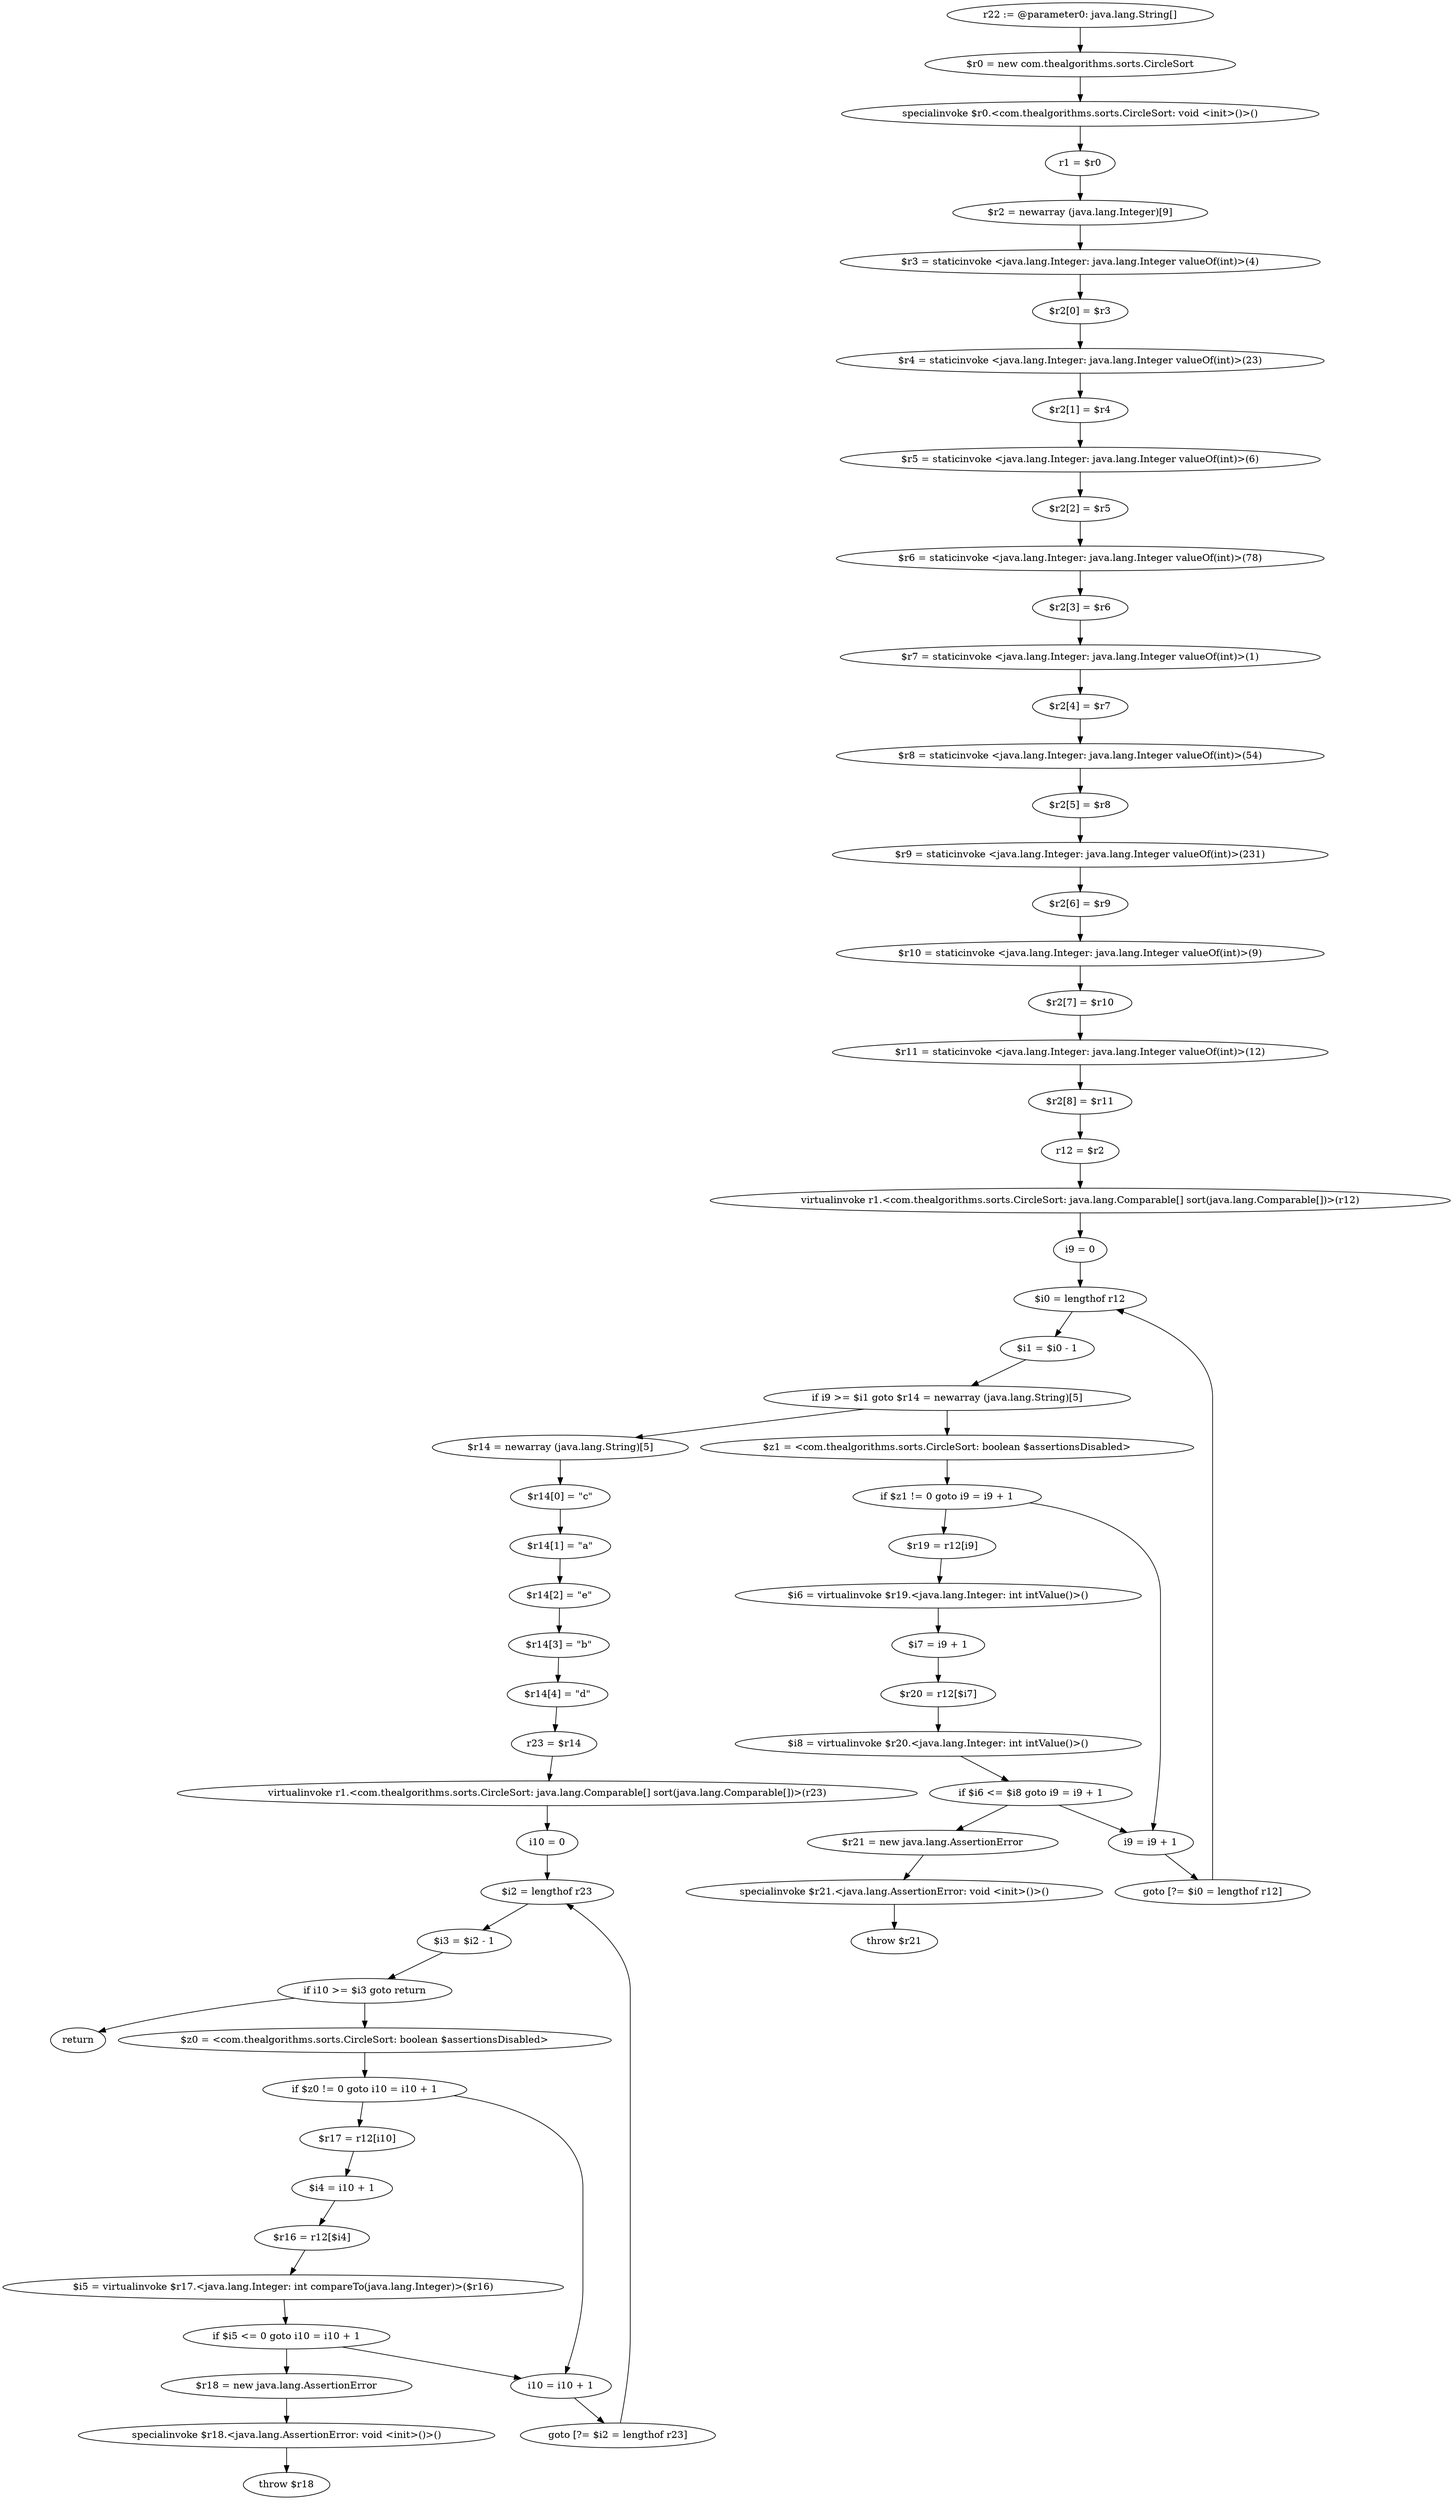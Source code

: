 digraph "unitGraph" {
    "r22 := @parameter0: java.lang.String[]"
    "$r0 = new com.thealgorithms.sorts.CircleSort"
    "specialinvoke $r0.<com.thealgorithms.sorts.CircleSort: void <init>()>()"
    "r1 = $r0"
    "$r2 = newarray (java.lang.Integer)[9]"
    "$r3 = staticinvoke <java.lang.Integer: java.lang.Integer valueOf(int)>(4)"
    "$r2[0] = $r3"
    "$r4 = staticinvoke <java.lang.Integer: java.lang.Integer valueOf(int)>(23)"
    "$r2[1] = $r4"
    "$r5 = staticinvoke <java.lang.Integer: java.lang.Integer valueOf(int)>(6)"
    "$r2[2] = $r5"
    "$r6 = staticinvoke <java.lang.Integer: java.lang.Integer valueOf(int)>(78)"
    "$r2[3] = $r6"
    "$r7 = staticinvoke <java.lang.Integer: java.lang.Integer valueOf(int)>(1)"
    "$r2[4] = $r7"
    "$r8 = staticinvoke <java.lang.Integer: java.lang.Integer valueOf(int)>(54)"
    "$r2[5] = $r8"
    "$r9 = staticinvoke <java.lang.Integer: java.lang.Integer valueOf(int)>(231)"
    "$r2[6] = $r9"
    "$r10 = staticinvoke <java.lang.Integer: java.lang.Integer valueOf(int)>(9)"
    "$r2[7] = $r10"
    "$r11 = staticinvoke <java.lang.Integer: java.lang.Integer valueOf(int)>(12)"
    "$r2[8] = $r11"
    "r12 = $r2"
    "virtualinvoke r1.<com.thealgorithms.sorts.CircleSort: java.lang.Comparable[] sort(java.lang.Comparable[])>(r12)"
    "i9 = 0"
    "$i0 = lengthof r12"
    "$i1 = $i0 - 1"
    "if i9 >= $i1 goto $r14 = newarray (java.lang.String)[5]"
    "$z1 = <com.thealgorithms.sorts.CircleSort: boolean $assertionsDisabled>"
    "if $z1 != 0 goto i9 = i9 + 1"
    "$r19 = r12[i9]"
    "$i6 = virtualinvoke $r19.<java.lang.Integer: int intValue()>()"
    "$i7 = i9 + 1"
    "$r20 = r12[$i7]"
    "$i8 = virtualinvoke $r20.<java.lang.Integer: int intValue()>()"
    "if $i6 <= $i8 goto i9 = i9 + 1"
    "$r21 = new java.lang.AssertionError"
    "specialinvoke $r21.<java.lang.AssertionError: void <init>()>()"
    "throw $r21"
    "i9 = i9 + 1"
    "goto [?= $i0 = lengthof r12]"
    "$r14 = newarray (java.lang.String)[5]"
    "$r14[0] = \"c\""
    "$r14[1] = \"a\""
    "$r14[2] = \"e\""
    "$r14[3] = \"b\""
    "$r14[4] = \"d\""
    "r23 = $r14"
    "virtualinvoke r1.<com.thealgorithms.sorts.CircleSort: java.lang.Comparable[] sort(java.lang.Comparable[])>(r23)"
    "i10 = 0"
    "$i2 = lengthof r23"
    "$i3 = $i2 - 1"
    "if i10 >= $i3 goto return"
    "$z0 = <com.thealgorithms.sorts.CircleSort: boolean $assertionsDisabled>"
    "if $z0 != 0 goto i10 = i10 + 1"
    "$r17 = r12[i10]"
    "$i4 = i10 + 1"
    "$r16 = r12[$i4]"
    "$i5 = virtualinvoke $r17.<java.lang.Integer: int compareTo(java.lang.Integer)>($r16)"
    "if $i5 <= 0 goto i10 = i10 + 1"
    "$r18 = new java.lang.AssertionError"
    "specialinvoke $r18.<java.lang.AssertionError: void <init>()>()"
    "throw $r18"
    "i10 = i10 + 1"
    "goto [?= $i2 = lengthof r23]"
    "return"
    "r22 := @parameter0: java.lang.String[]"->"$r0 = new com.thealgorithms.sorts.CircleSort";
    "$r0 = new com.thealgorithms.sorts.CircleSort"->"specialinvoke $r0.<com.thealgorithms.sorts.CircleSort: void <init>()>()";
    "specialinvoke $r0.<com.thealgorithms.sorts.CircleSort: void <init>()>()"->"r1 = $r0";
    "r1 = $r0"->"$r2 = newarray (java.lang.Integer)[9]";
    "$r2 = newarray (java.lang.Integer)[9]"->"$r3 = staticinvoke <java.lang.Integer: java.lang.Integer valueOf(int)>(4)";
    "$r3 = staticinvoke <java.lang.Integer: java.lang.Integer valueOf(int)>(4)"->"$r2[0] = $r3";
    "$r2[0] = $r3"->"$r4 = staticinvoke <java.lang.Integer: java.lang.Integer valueOf(int)>(23)";
    "$r4 = staticinvoke <java.lang.Integer: java.lang.Integer valueOf(int)>(23)"->"$r2[1] = $r4";
    "$r2[1] = $r4"->"$r5 = staticinvoke <java.lang.Integer: java.lang.Integer valueOf(int)>(6)";
    "$r5 = staticinvoke <java.lang.Integer: java.lang.Integer valueOf(int)>(6)"->"$r2[2] = $r5";
    "$r2[2] = $r5"->"$r6 = staticinvoke <java.lang.Integer: java.lang.Integer valueOf(int)>(78)";
    "$r6 = staticinvoke <java.lang.Integer: java.lang.Integer valueOf(int)>(78)"->"$r2[3] = $r6";
    "$r2[3] = $r6"->"$r7 = staticinvoke <java.lang.Integer: java.lang.Integer valueOf(int)>(1)";
    "$r7 = staticinvoke <java.lang.Integer: java.lang.Integer valueOf(int)>(1)"->"$r2[4] = $r7";
    "$r2[4] = $r7"->"$r8 = staticinvoke <java.lang.Integer: java.lang.Integer valueOf(int)>(54)";
    "$r8 = staticinvoke <java.lang.Integer: java.lang.Integer valueOf(int)>(54)"->"$r2[5] = $r8";
    "$r2[5] = $r8"->"$r9 = staticinvoke <java.lang.Integer: java.lang.Integer valueOf(int)>(231)";
    "$r9 = staticinvoke <java.lang.Integer: java.lang.Integer valueOf(int)>(231)"->"$r2[6] = $r9";
    "$r2[6] = $r9"->"$r10 = staticinvoke <java.lang.Integer: java.lang.Integer valueOf(int)>(9)";
    "$r10 = staticinvoke <java.lang.Integer: java.lang.Integer valueOf(int)>(9)"->"$r2[7] = $r10";
    "$r2[7] = $r10"->"$r11 = staticinvoke <java.lang.Integer: java.lang.Integer valueOf(int)>(12)";
    "$r11 = staticinvoke <java.lang.Integer: java.lang.Integer valueOf(int)>(12)"->"$r2[8] = $r11";
    "$r2[8] = $r11"->"r12 = $r2";
    "r12 = $r2"->"virtualinvoke r1.<com.thealgorithms.sorts.CircleSort: java.lang.Comparable[] sort(java.lang.Comparable[])>(r12)";
    "virtualinvoke r1.<com.thealgorithms.sorts.CircleSort: java.lang.Comparable[] sort(java.lang.Comparable[])>(r12)"->"i9 = 0";
    "i9 = 0"->"$i0 = lengthof r12";
    "$i0 = lengthof r12"->"$i1 = $i0 - 1";
    "$i1 = $i0 - 1"->"if i9 >= $i1 goto $r14 = newarray (java.lang.String)[5]";
    "if i9 >= $i1 goto $r14 = newarray (java.lang.String)[5]"->"$z1 = <com.thealgorithms.sorts.CircleSort: boolean $assertionsDisabled>";
    "if i9 >= $i1 goto $r14 = newarray (java.lang.String)[5]"->"$r14 = newarray (java.lang.String)[5]";
    "$z1 = <com.thealgorithms.sorts.CircleSort: boolean $assertionsDisabled>"->"if $z1 != 0 goto i9 = i9 + 1";
    "if $z1 != 0 goto i9 = i9 + 1"->"$r19 = r12[i9]";
    "if $z1 != 0 goto i9 = i9 + 1"->"i9 = i9 + 1";
    "$r19 = r12[i9]"->"$i6 = virtualinvoke $r19.<java.lang.Integer: int intValue()>()";
    "$i6 = virtualinvoke $r19.<java.lang.Integer: int intValue()>()"->"$i7 = i9 + 1";
    "$i7 = i9 + 1"->"$r20 = r12[$i7]";
    "$r20 = r12[$i7]"->"$i8 = virtualinvoke $r20.<java.lang.Integer: int intValue()>()";
    "$i8 = virtualinvoke $r20.<java.lang.Integer: int intValue()>()"->"if $i6 <= $i8 goto i9 = i9 + 1";
    "if $i6 <= $i8 goto i9 = i9 + 1"->"$r21 = new java.lang.AssertionError";
    "if $i6 <= $i8 goto i9 = i9 + 1"->"i9 = i9 + 1";
    "$r21 = new java.lang.AssertionError"->"specialinvoke $r21.<java.lang.AssertionError: void <init>()>()";
    "specialinvoke $r21.<java.lang.AssertionError: void <init>()>()"->"throw $r21";
    "i9 = i9 + 1"->"goto [?= $i0 = lengthof r12]";
    "goto [?= $i0 = lengthof r12]"->"$i0 = lengthof r12";
    "$r14 = newarray (java.lang.String)[5]"->"$r14[0] = \"c\"";
    "$r14[0] = \"c\""->"$r14[1] = \"a\"";
    "$r14[1] = \"a\""->"$r14[2] = \"e\"";
    "$r14[2] = \"e\""->"$r14[3] = \"b\"";
    "$r14[3] = \"b\""->"$r14[4] = \"d\"";
    "$r14[4] = \"d\""->"r23 = $r14";
    "r23 = $r14"->"virtualinvoke r1.<com.thealgorithms.sorts.CircleSort: java.lang.Comparable[] sort(java.lang.Comparable[])>(r23)";
    "virtualinvoke r1.<com.thealgorithms.sorts.CircleSort: java.lang.Comparable[] sort(java.lang.Comparable[])>(r23)"->"i10 = 0";
    "i10 = 0"->"$i2 = lengthof r23";
    "$i2 = lengthof r23"->"$i3 = $i2 - 1";
    "$i3 = $i2 - 1"->"if i10 >= $i3 goto return";
    "if i10 >= $i3 goto return"->"$z0 = <com.thealgorithms.sorts.CircleSort: boolean $assertionsDisabled>";
    "if i10 >= $i3 goto return"->"return";
    "$z0 = <com.thealgorithms.sorts.CircleSort: boolean $assertionsDisabled>"->"if $z0 != 0 goto i10 = i10 + 1";
    "if $z0 != 0 goto i10 = i10 + 1"->"$r17 = r12[i10]";
    "if $z0 != 0 goto i10 = i10 + 1"->"i10 = i10 + 1";
    "$r17 = r12[i10]"->"$i4 = i10 + 1";
    "$i4 = i10 + 1"->"$r16 = r12[$i4]";
    "$r16 = r12[$i4]"->"$i5 = virtualinvoke $r17.<java.lang.Integer: int compareTo(java.lang.Integer)>($r16)";
    "$i5 = virtualinvoke $r17.<java.lang.Integer: int compareTo(java.lang.Integer)>($r16)"->"if $i5 <= 0 goto i10 = i10 + 1";
    "if $i5 <= 0 goto i10 = i10 + 1"->"$r18 = new java.lang.AssertionError";
    "if $i5 <= 0 goto i10 = i10 + 1"->"i10 = i10 + 1";
    "$r18 = new java.lang.AssertionError"->"specialinvoke $r18.<java.lang.AssertionError: void <init>()>()";
    "specialinvoke $r18.<java.lang.AssertionError: void <init>()>()"->"throw $r18";
    "i10 = i10 + 1"->"goto [?= $i2 = lengthof r23]";
    "goto [?= $i2 = lengthof r23]"->"$i2 = lengthof r23";
}
